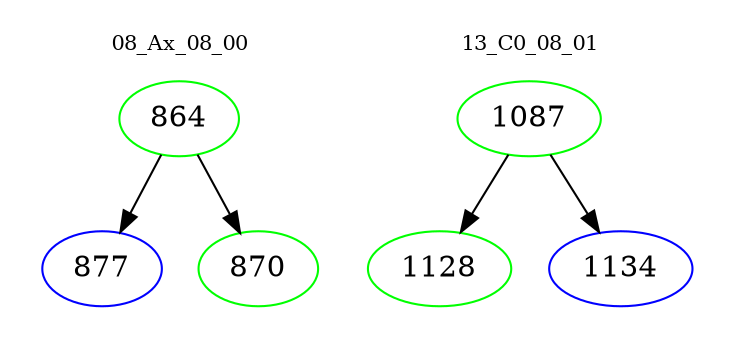 digraph{
subgraph cluster_0 {
color = white
label = "08_Ax_08_00";
fontsize=10;
T0_864 [label="864", color="green"]
T0_864 -> T0_877 [color="black"]
T0_877 [label="877", color="blue"]
T0_864 -> T0_870 [color="black"]
T0_870 [label="870", color="green"]
}
subgraph cluster_1 {
color = white
label = "13_C0_08_01";
fontsize=10;
T1_1087 [label="1087", color="green"]
T1_1087 -> T1_1128 [color="black"]
T1_1128 [label="1128", color="green"]
T1_1087 -> T1_1134 [color="black"]
T1_1134 [label="1134", color="blue"]
}
}
